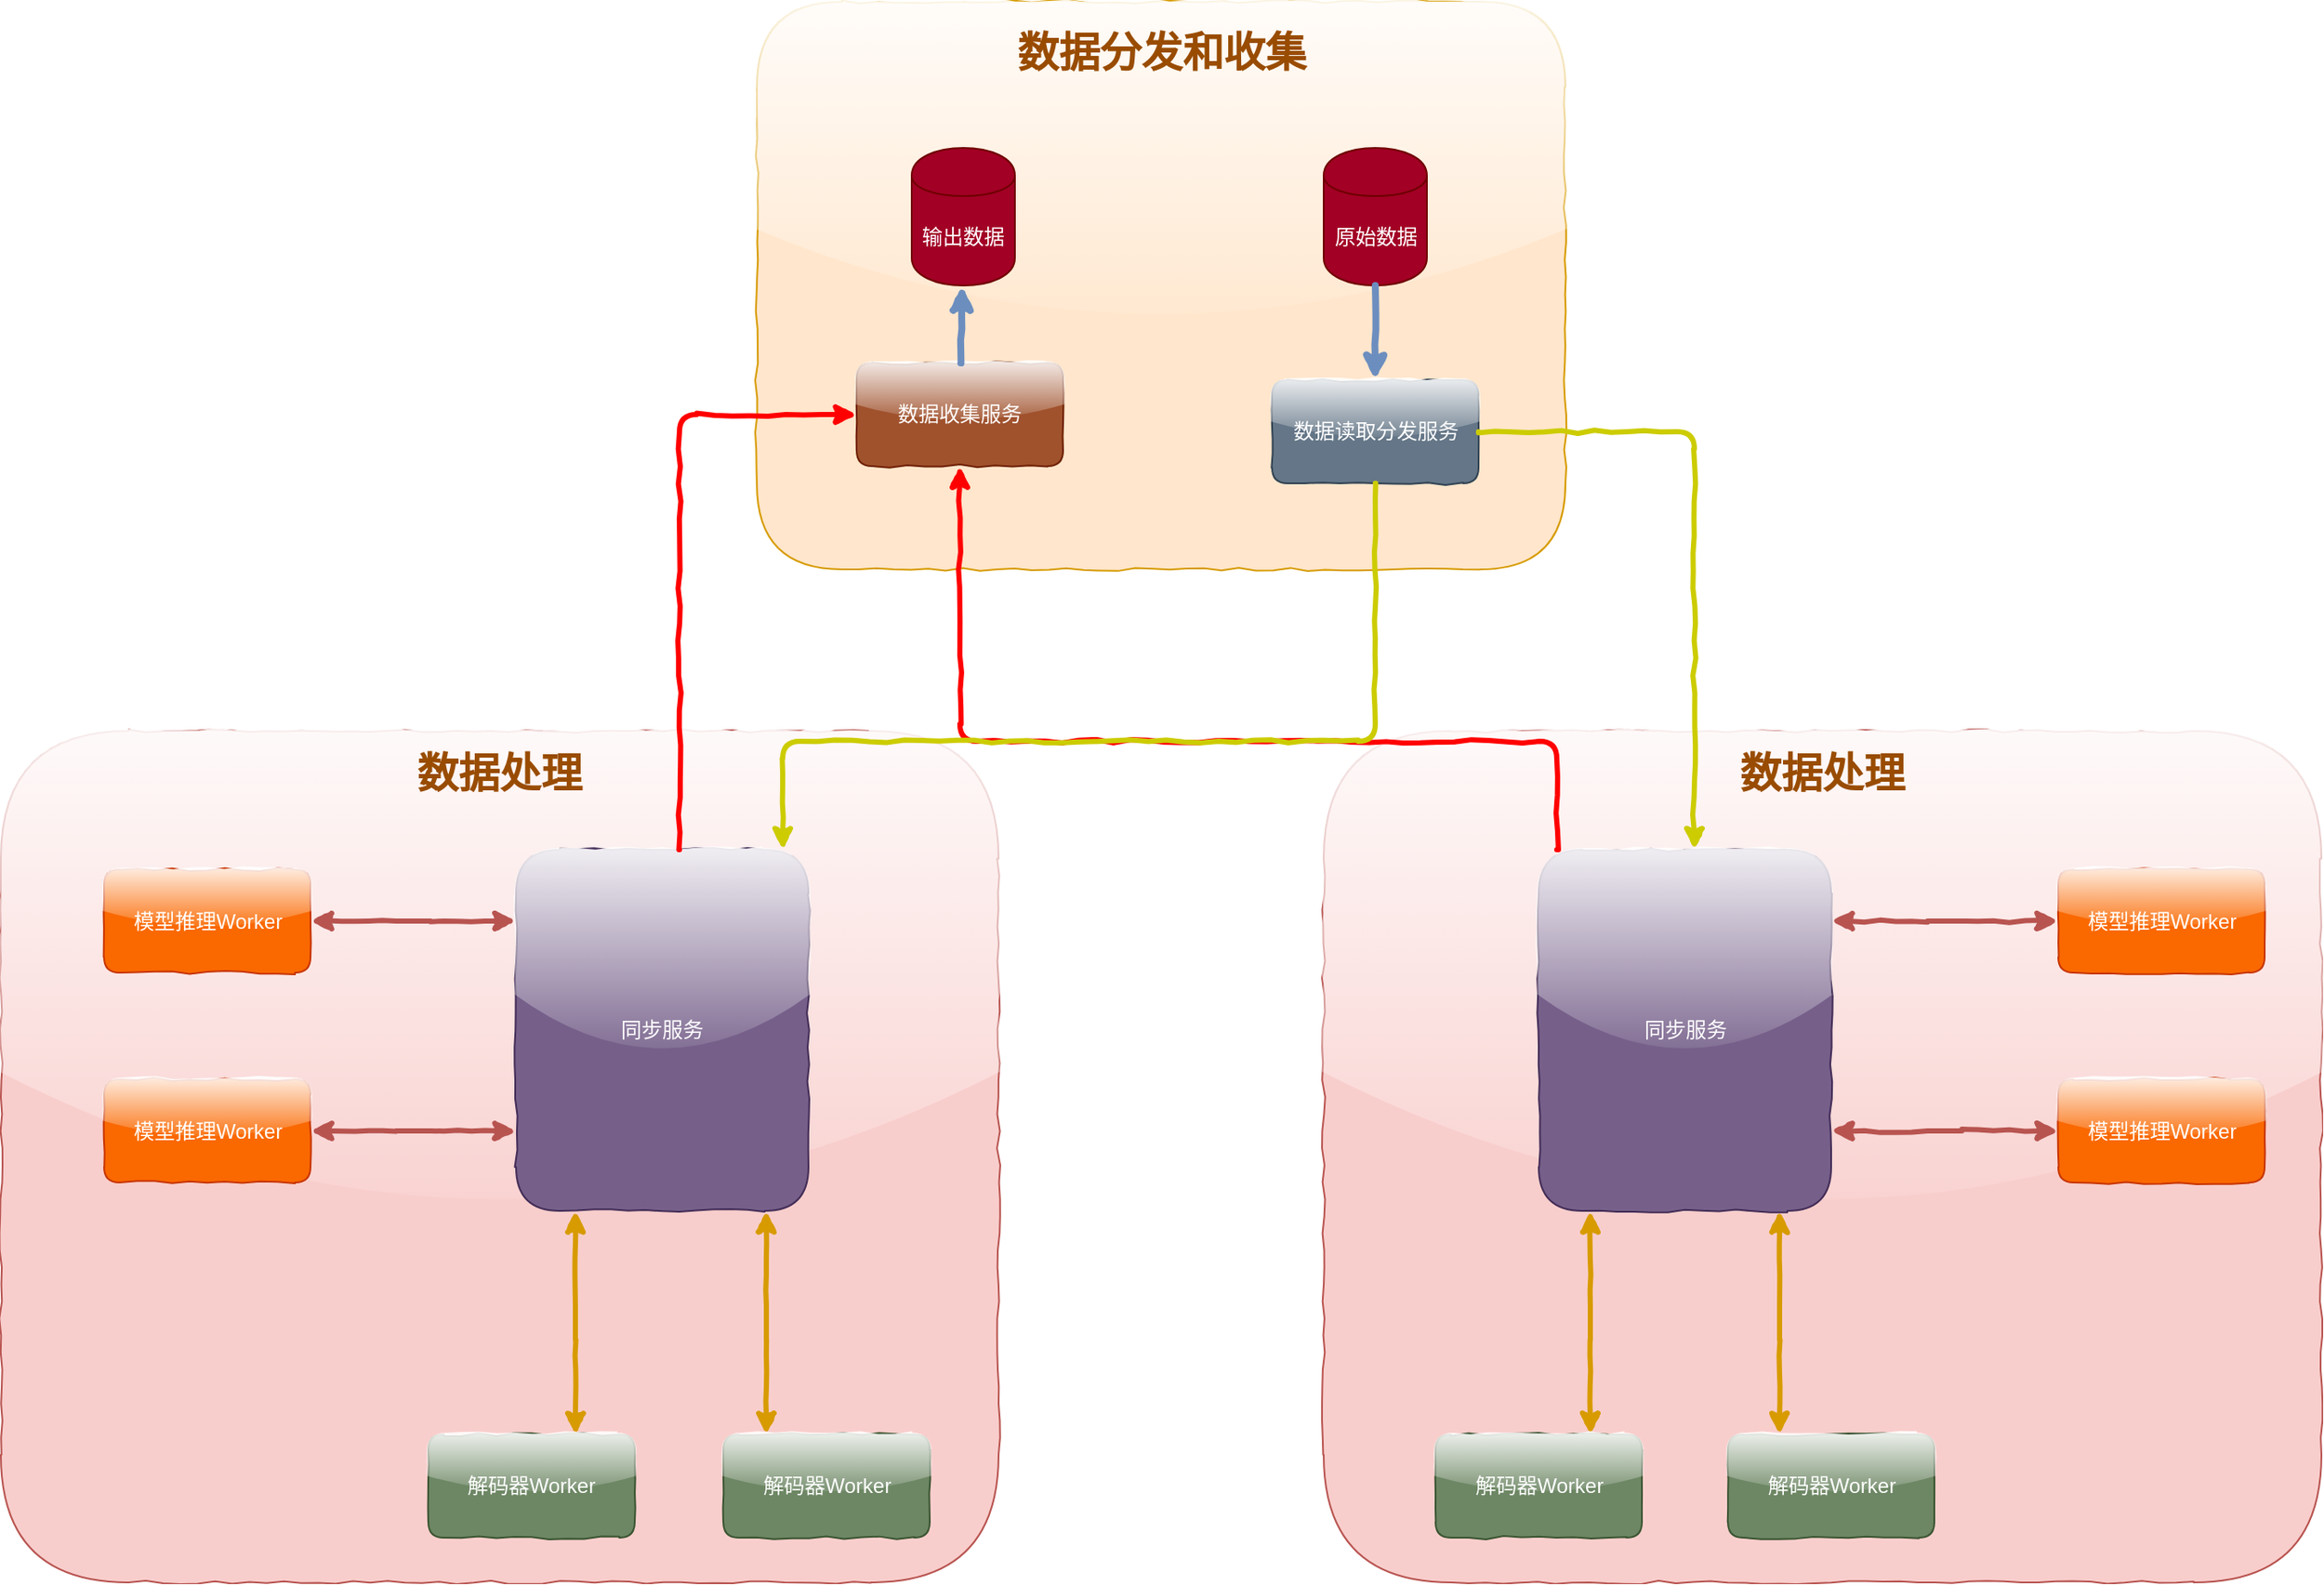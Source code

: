 <mxfile version="11.3.0" type="device" pages="1"><diagram id="Qiwx4zdq8qsMWfS7QNTg" name="第 1 页"><mxGraphModel dx="2011" dy="813" grid="1" gridSize="10" guides="1" tooltips="1" connect="1" arrows="1" fold="1" page="1" pageScale="1" pageWidth="827" pageHeight="1169" math="0" shadow="0"><root><mxCell id="0"/><mxCell id="1" parent="0"/><mxCell id="hrMyFGRoV4hHGqJl0cC8-1" value="" style="rounded=1;whiteSpace=wrap;html=1;fillColor=#ffe6cc;strokeColor=#d79b00;comic=1;glass=1;" parent="1" vertex="1"><mxGeometry x="5" y="20" width="470" height="330" as="geometry"/></mxCell><mxCell id="w979PVgUhD6tUlNL57o0-50" value="" style="rounded=1;whiteSpace=wrap;html=1;glass=1;comic=1;fillColor=#f8cecc;strokeColor=#b85450;" parent="1" vertex="1"><mxGeometry x="334.5" y="444" width="580" height="495" as="geometry"/></mxCell><mxCell id="w979PVgUhD6tUlNL57o0-1" value="数据读取分发服务" style="rounded=1;whiteSpace=wrap;html=1;fillColor=#647687;strokeColor=#314354;fontColor=#ffffff;comic=1;glass=1;" parent="1" vertex="1"><mxGeometry x="304.5" y="240" width="120" height="60" as="geometry"/></mxCell><mxCell id="w979PVgUhD6tUlNL57o0-12" value="同步服务" style="rounded=1;whiteSpace=wrap;html=1;fillColor=#76608a;strokeColor=#432D57;fontColor=#ffffff;comic=1;glass=1;" parent="1" vertex="1"><mxGeometry x="459.5" y="513" width="170" height="210" as="geometry"/></mxCell><mxCell id="w979PVgUhD6tUlNL57o0-16" value="" style="endArrow=classic;html=1;comic=1;fillColor=#dae8fc;strokeColor=#CCCC00;strokeWidth=3;edgeStyle=elbowEdgeStyle;elbow=vertical;" parent="1" source="w979PVgUhD6tUlNL57o0-1" target="w979PVgUhD6tUlNL57o0-12" edge="1"><mxGeometry width="50" height="50" relative="1" as="geometry"><mxPoint x="210.769" y="150" as="sourcePoint"/><mxPoint x="259.231" y="220" as="targetPoint"/><Array as="points"><mxPoint x="550" y="270"/><mxPoint x="530" y="270"/><mxPoint x="560" y="270"/><mxPoint x="620" y="270"/></Array></mxGeometry></mxCell><mxCell id="w979PVgUhD6tUlNL57o0-24" value="输出数据" style="shape=cylinder;whiteSpace=wrap;html=1;boundedLbl=1;backgroundOutline=1;fillColor=#a20025;strokeColor=#6F0000;fontColor=#ffffff;" parent="1" vertex="1"><mxGeometry x="95" y="105" width="60" height="80" as="geometry"/></mxCell><mxCell id="w979PVgUhD6tUlNL57o0-27" value="数据收集服务" style="rounded=1;whiteSpace=wrap;html=1;fillColor=#a0522d;strokeColor=#6D1F00;fontColor=#ffffff;glass=1;comic=1;" parent="1" vertex="1"><mxGeometry x="63" y="230" width="120" height="60" as="geometry"/></mxCell><mxCell id="w979PVgUhD6tUlNL57o0-30" value="" style="endArrow=classic;html=1;edgeStyle=elbowEdgeStyle;comic=1;fillColor=#e1d5e7;strokeColor=#FF0000;strokeWidth=3;elbow=vertical;" parent="1" source="w979PVgUhD6tUlNL57o0-12" target="w979PVgUhD6tUlNL57o0-27" edge="1"><mxGeometry width="50" height="50" relative="1" as="geometry"><mxPoint x="330" y="347.143" as="sourcePoint"/><mxPoint x="630" y="432.857" as="targetPoint"/><Array as="points"><mxPoint x="470" y="450"/><mxPoint x="490" y="450"/><mxPoint x="310" y="450"/></Array></mxGeometry></mxCell><mxCell id="w979PVgUhD6tUlNL57o0-31" value="模型推理Worker" style="rounded=1;whiteSpace=wrap;html=1;fillColor=#fa6800;strokeColor=#C73500;fontColor=#ffffff;comic=1;glass=1;" parent="1" vertex="1"><mxGeometry x="761.5" y="524.5" width="120" height="60" as="geometry"/></mxCell><mxCell id="w979PVgUhD6tUlNL57o0-32" value="模型推理Worker" style="rounded=1;whiteSpace=wrap;html=1;fillColor=#fa6800;strokeColor=#C73500;fontColor=#ffffff;comic=1;glass=1;" parent="1" vertex="1"><mxGeometry x="761.5" y="646.5" width="120" height="60" as="geometry"/></mxCell><mxCell id="w979PVgUhD6tUlNL57o0-35" value="" style="endArrow=classic;startArrow=classic;html=1;edgeStyle=elbowEdgeStyle;elbow=vertical;comic=1;fillColor=#f8cecc;strokeColor=#b85450;strokeWidth=3;" parent="1" source="w979PVgUhD6tUlNL57o0-12" target="w979PVgUhD6tUlNL57o0-32" edge="1"><mxGeometry width="50" height="50" relative="1" as="geometry"><mxPoint x="654.5" y="868" as="sourcePoint"/><mxPoint x="704.5" y="818" as="targetPoint"/></mxGeometry></mxCell><mxCell id="w979PVgUhD6tUlNL57o0-36" value="" style="endArrow=classic;startArrow=classic;html=1;edgeStyle=elbowEdgeStyle;elbow=vertical;comic=1;strokeWidth=3;fillColor=#f8cecc;strokeColor=#b85450;" parent="1" source="w979PVgUhD6tUlNL57o0-31" target="w979PVgUhD6tUlNL57o0-12" edge="1"><mxGeometry width="50" height="50" relative="1" as="geometry"><mxPoint x="614.5" y="652.286" as="sourcePoint"/><mxPoint x="784.5" y="700.857" as="targetPoint"/></mxGeometry></mxCell><mxCell id="w979PVgUhD6tUlNL57o0-41" value="" style="endArrow=classic;startArrow=classic;html=1;edgeStyle=elbowEdgeStyle;comic=1;strokeWidth=3;fillColor=#ffe6cc;strokeColor=#d79b00;" parent="1" source="w979PVgUhD6tUlNL57o0-12" target="w979PVgUhD6tUlNL57o0-44" edge="1"><mxGeometry width="50" height="50" relative="1" as="geometry"><mxPoint x="664.5" y="688" as="sourcePoint"/><mxPoint x="519.971" y="848" as="targetPoint"/></mxGeometry></mxCell><mxCell id="w979PVgUhD6tUlNL57o0-42" value="" style="endArrow=classic;startArrow=classic;html=1;edgeStyle=elbowEdgeStyle;comic=1;strokeWidth=3;fillColor=#ffe6cc;strokeColor=#d79b00;" parent="1" source="w979PVgUhD6tUlNL57o0-12" target="w979PVgUhD6tUlNL57o0-45" edge="1"><mxGeometry width="50" height="50" relative="1" as="geometry"><mxPoint x="579.5" y="733" as="sourcePoint"/><mxPoint x="619.971" y="848" as="targetPoint"/></mxGeometry></mxCell><mxCell id="w979PVgUhD6tUlNL57o0-44" value="解码器Worker" style="rounded=1;whiteSpace=wrap;html=1;fillColor=#6d8764;strokeColor=#3A5431;fontColor=#ffffff;glass=1;comic=1;" parent="1" vertex="1"><mxGeometry x="399.5" y="853" width="120" height="60" as="geometry"/></mxCell><mxCell id="w979PVgUhD6tUlNL57o0-45" value="解码器Worker" style="rounded=1;whiteSpace=wrap;html=1;fillColor=#6d8764;strokeColor=#3A5431;fontColor=#ffffff;comic=1;glass=1;" parent="1" vertex="1"><mxGeometry x="569.5" y="853" width="120" height="60" as="geometry"/></mxCell><mxCell id="w979PVgUhD6tUlNL57o0-46" value="原始数据" style="shape=cylinder;whiteSpace=wrap;html=1;boundedLbl=1;backgroundOutline=1;fillColor=#a20025;strokeColor=#6F0000;fontColor=#ffffff;" parent="1" vertex="1"><mxGeometry x="334.5" y="105" width="60" height="80" as="geometry"/></mxCell><mxCell id="w979PVgUhD6tUlNL57o0-48" value="" style="endArrow=classic;html=1;fillColor=#dae8fc;strokeColor=#6c8ebf;strokeWidth=4;comic=1;" parent="1" source="w979PVgUhD6tUlNL57o0-46" target="w979PVgUhD6tUlNL57o0-1" edge="1"><mxGeometry width="50" height="50" relative="1" as="geometry"><mxPoint x="275" y="415" as="sourcePoint"/><mxPoint x="115" y="415" as="targetPoint"/></mxGeometry></mxCell><mxCell id="w979PVgUhD6tUlNL57o0-49" value="" style="endArrow=classic;html=1;fillColor=#dae8fc;strokeColor=#6c8ebf;strokeWidth=4;comic=1;" parent="1" source="w979PVgUhD6tUlNL57o0-27" target="w979PVgUhD6tUlNL57o0-24" edge="1"><mxGeometry width="50" height="50" relative="1" as="geometry"><mxPoint x="125" y="-13" as="sourcePoint"/><mxPoint x="275" y="-13" as="targetPoint"/></mxGeometry></mxCell><mxCell id="hrMyFGRoV4hHGqJl0cC8-2" value="&lt;h1&gt;&lt;font color=&quot;#994c00&quot;&gt;数据分发和收集&lt;/font&gt;&lt;/h1&gt;" style="text;html=1;strokeColor=none;fillColor=none;align=center;verticalAlign=middle;whiteSpace=wrap;rounded=0;comic=1;" parent="1" vertex="1"><mxGeometry x="145.5" y="40" width="189" height="20" as="geometry"/></mxCell><mxCell id="hrMyFGRoV4hHGqJl0cC8-3" value="&lt;h1&gt;&lt;font color=&quot;#994c00&quot;&gt;数据处理&lt;/font&gt;&lt;/h1&gt;" style="text;html=1;align=center;verticalAlign=middle;whiteSpace=wrap;rounded=0;comic=1;" parent="1" vertex="1"><mxGeometry x="546" y="459" width="157" height="20" as="geometry"/></mxCell><mxCell id="jX0X0xDqHECB-XP--bmn-1" value="" style="rounded=1;whiteSpace=wrap;html=1;glass=1;comic=1;fillColor=#f8cecc;strokeColor=#b85450;direction=east;" vertex="1" parent="1"><mxGeometry x="-434.5" y="444" width="580" height="495" as="geometry"/></mxCell><mxCell id="jX0X0xDqHECB-XP--bmn-2" value="同步服务" style="rounded=1;whiteSpace=wrap;html=1;fillColor=#76608a;strokeColor=#432D57;fontColor=#ffffff;comic=1;glass=1;direction=east;" vertex="1" parent="1"><mxGeometry x="-135" y="513" width="170" height="210" as="geometry"/></mxCell><mxCell id="jX0X0xDqHECB-XP--bmn-3" value="模型推理Worker" style="rounded=1;whiteSpace=wrap;html=1;fillColor=#fa6800;strokeColor=#C73500;fontColor=#ffffff;comic=1;glass=1;direction=east;" vertex="1" parent="1"><mxGeometry x="-374.5" y="524.5" width="120" height="60" as="geometry"/></mxCell><mxCell id="jX0X0xDqHECB-XP--bmn-4" value="模型推理Worker" style="rounded=1;whiteSpace=wrap;html=1;fillColor=#fa6800;strokeColor=#C73500;fontColor=#ffffff;comic=1;glass=1;direction=east;" vertex="1" parent="1"><mxGeometry x="-374.5" y="646.5" width="120" height="60" as="geometry"/></mxCell><mxCell id="jX0X0xDqHECB-XP--bmn-5" value="" style="endArrow=classic;startArrow=classic;html=1;edgeStyle=elbowEdgeStyle;elbow=vertical;comic=1;fillColor=#f8cecc;strokeColor=#b85450;strokeWidth=3;" edge="1" parent="1" source="jX0X0xDqHECB-XP--bmn-2" target="jX0X0xDqHECB-XP--bmn-4"><mxGeometry width="50" height="50" relative="1" as="geometry"><mxPoint x="-114.5" y="868" as="sourcePoint"/><mxPoint x="-64.5" y="818" as="targetPoint"/></mxGeometry></mxCell><mxCell id="jX0X0xDqHECB-XP--bmn-6" value="" style="endArrow=classic;startArrow=classic;html=1;edgeStyle=elbowEdgeStyle;elbow=vertical;comic=1;strokeWidth=3;fillColor=#f8cecc;strokeColor=#b85450;" edge="1" parent="1" source="jX0X0xDqHECB-XP--bmn-3" target="jX0X0xDqHECB-XP--bmn-2"><mxGeometry width="50" height="50" relative="1" as="geometry"><mxPoint x="-154.5" y="652.286" as="sourcePoint"/><mxPoint x="15.5" y="700.857" as="targetPoint"/></mxGeometry></mxCell><mxCell id="jX0X0xDqHECB-XP--bmn-7" value="" style="endArrow=classic;startArrow=classic;html=1;edgeStyle=elbowEdgeStyle;comic=1;strokeWidth=3;fillColor=#ffe6cc;strokeColor=#d79b00;" edge="1" parent="1" source="jX0X0xDqHECB-XP--bmn-2" target="jX0X0xDqHECB-XP--bmn-9"><mxGeometry width="50" height="50" relative="1" as="geometry"><mxPoint x="-104.5" y="688" as="sourcePoint"/><mxPoint x="-249.029" y="848" as="targetPoint"/></mxGeometry></mxCell><mxCell id="jX0X0xDqHECB-XP--bmn-8" value="" style="endArrow=classic;startArrow=classic;html=1;edgeStyle=elbowEdgeStyle;comic=1;strokeWidth=3;fillColor=#ffe6cc;strokeColor=#d79b00;" edge="1" parent="1" source="jX0X0xDqHECB-XP--bmn-2" target="jX0X0xDqHECB-XP--bmn-10"><mxGeometry width="50" height="50" relative="1" as="geometry"><mxPoint x="-189.5" y="733" as="sourcePoint"/><mxPoint x="-149.029" y="848" as="targetPoint"/></mxGeometry></mxCell><mxCell id="jX0X0xDqHECB-XP--bmn-9" value="解码器Worker" style="rounded=1;whiteSpace=wrap;html=1;fillColor=#6d8764;strokeColor=#3A5431;fontColor=#ffffff;glass=1;comic=1;direction=east;" vertex="1" parent="1"><mxGeometry x="-186" y="853" width="120" height="60" as="geometry"/></mxCell><mxCell id="jX0X0xDqHECB-XP--bmn-10" value="解码器Worker" style="rounded=1;whiteSpace=wrap;html=1;fillColor=#6d8764;strokeColor=#3A5431;fontColor=#ffffff;comic=1;glass=1;direction=east;" vertex="1" parent="1"><mxGeometry x="-14.5" y="853" width="120" height="60" as="geometry"/></mxCell><mxCell id="jX0X0xDqHECB-XP--bmn-11" value="&lt;h1&gt;&lt;font color=&quot;#994c00&quot;&gt;数据处理&lt;/font&gt;&lt;/h1&gt;" style="text;html=1;align=center;verticalAlign=middle;whiteSpace=wrap;rounded=0;comic=1;direction=east;" vertex="1" parent="1"><mxGeometry x="-223" y="459" width="157" height="20" as="geometry"/></mxCell><mxCell id="jX0X0xDqHECB-XP--bmn-12" value="" style="endArrow=classic;html=1;edgeStyle=elbowEdgeStyle;comic=1;fillColor=#e1d5e7;strokeColor=#FF0000;strokeWidth=3;" edge="1" parent="1" source="jX0X0xDqHECB-XP--bmn-2" target="w979PVgUhD6tUlNL57o0-27"><mxGeometry width="50" height="50" relative="1" as="geometry"><mxPoint x="494.5" y="628" as="sourcePoint"/><mxPoint x="193" y="270" as="targetPoint"/><Array as="points"><mxPoint x="-40" y="380"/><mxPoint x="-70" y="350"/><mxPoint x="-100" y="380"/><mxPoint x="-130" y="480"/><mxPoint x="100" y="450"/></Array></mxGeometry></mxCell><mxCell id="jX0X0xDqHECB-XP--bmn-13" value="" style="endArrow=classic;html=1;comic=1;fillColor=#dae8fc;strokeColor=#CCCC00;strokeWidth=3;edgeStyle=elbowEdgeStyle;elbow=vertical;" edge="1" parent="1" source="w979PVgUhD6tUlNL57o0-1" target="jX0X0xDqHECB-XP--bmn-2"><mxGeometry width="50" height="50" relative="1" as="geometry"><mxPoint x="374.5" y="310" as="sourcePoint"/><mxPoint x="579.5" y="523" as="targetPoint"/><Array as="points"><mxPoint x="20" y="450"/><mxPoint x="-40" y="450"/><mxPoint x="365" y="450"/><mxPoint x="220" y="450"/><mxPoint x="140" y="600"/></Array></mxGeometry></mxCell></root></mxGraphModel></diagram></mxfile>